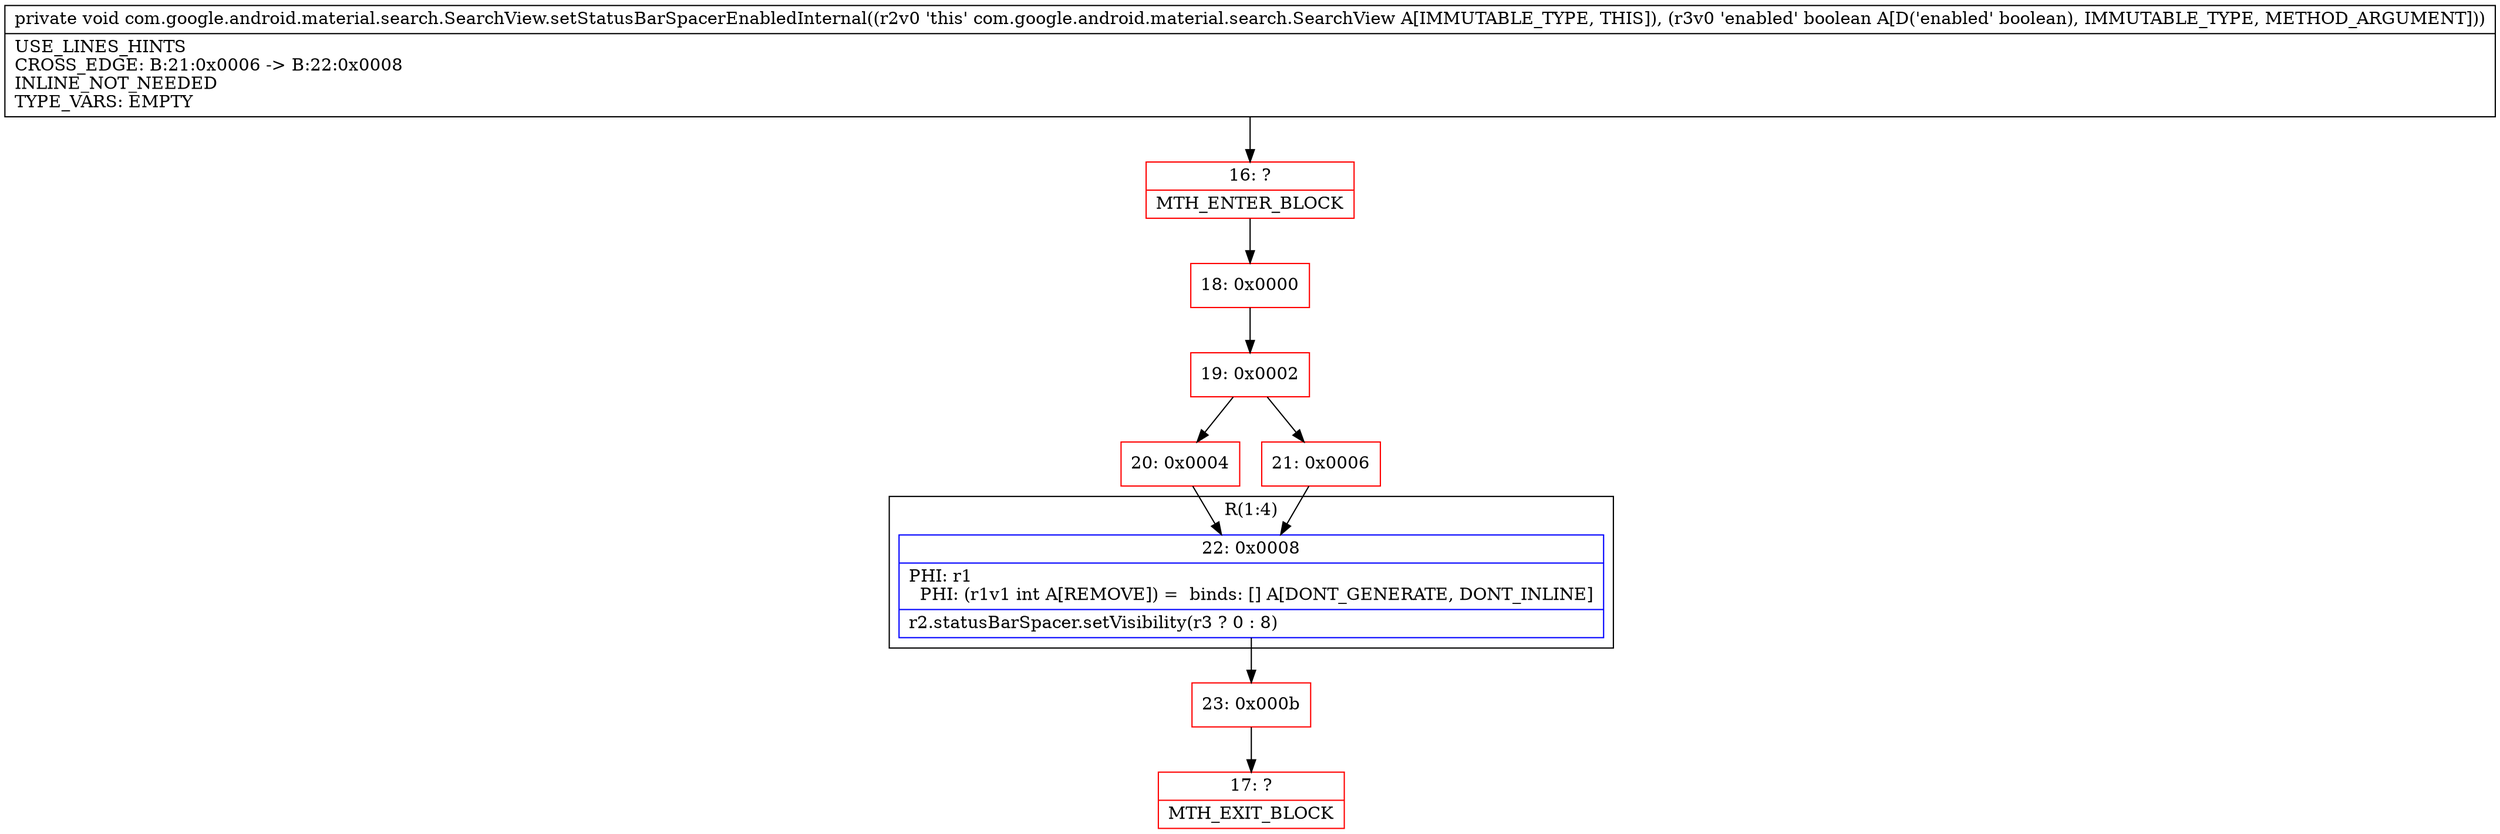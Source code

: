 digraph "CFG forcom.google.android.material.search.SearchView.setStatusBarSpacerEnabledInternal(Z)V" {
subgraph cluster_Region_797855069 {
label = "R(1:4)";
node [shape=record,color=blue];
Node_22 [shape=record,label="{22\:\ 0x0008|PHI: r1 \l  PHI: (r1v1 int A[REMOVE]) =  binds: [] A[DONT_GENERATE, DONT_INLINE]\l|r2.statusBarSpacer.setVisibility(r3 ? 0 : 8)\l}"];
}
Node_16 [shape=record,color=red,label="{16\:\ ?|MTH_ENTER_BLOCK\l}"];
Node_18 [shape=record,color=red,label="{18\:\ 0x0000}"];
Node_19 [shape=record,color=red,label="{19\:\ 0x0002}"];
Node_20 [shape=record,color=red,label="{20\:\ 0x0004}"];
Node_23 [shape=record,color=red,label="{23\:\ 0x000b}"];
Node_17 [shape=record,color=red,label="{17\:\ ?|MTH_EXIT_BLOCK\l}"];
Node_21 [shape=record,color=red,label="{21\:\ 0x0006}"];
MethodNode[shape=record,label="{private void com.google.android.material.search.SearchView.setStatusBarSpacerEnabledInternal((r2v0 'this' com.google.android.material.search.SearchView A[IMMUTABLE_TYPE, THIS]), (r3v0 'enabled' boolean A[D('enabled' boolean), IMMUTABLE_TYPE, METHOD_ARGUMENT]))  | USE_LINES_HINTS\lCROSS_EDGE: B:21:0x0006 \-\> B:22:0x0008\lINLINE_NOT_NEEDED\lTYPE_VARS: EMPTY\l}"];
MethodNode -> Node_16;Node_22 -> Node_23;
Node_16 -> Node_18;
Node_18 -> Node_19;
Node_19 -> Node_20;
Node_19 -> Node_21;
Node_20 -> Node_22;
Node_23 -> Node_17;
Node_21 -> Node_22;
}

